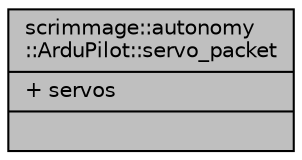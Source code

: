 digraph "scrimmage::autonomy::ArduPilot::servo_packet"
{
 // LATEX_PDF_SIZE
  edge [fontname="Helvetica",fontsize="10",labelfontname="Helvetica",labelfontsize="10"];
  node [fontname="Helvetica",fontsize="10",shape=record];
  Node1 [label="{scrimmage::autonomy\l::ArduPilot::servo_packet\n|+ servos\l|}",height=0.2,width=0.4,color="black", fillcolor="grey75", style="filled", fontcolor="black",tooltip=" "];
}
